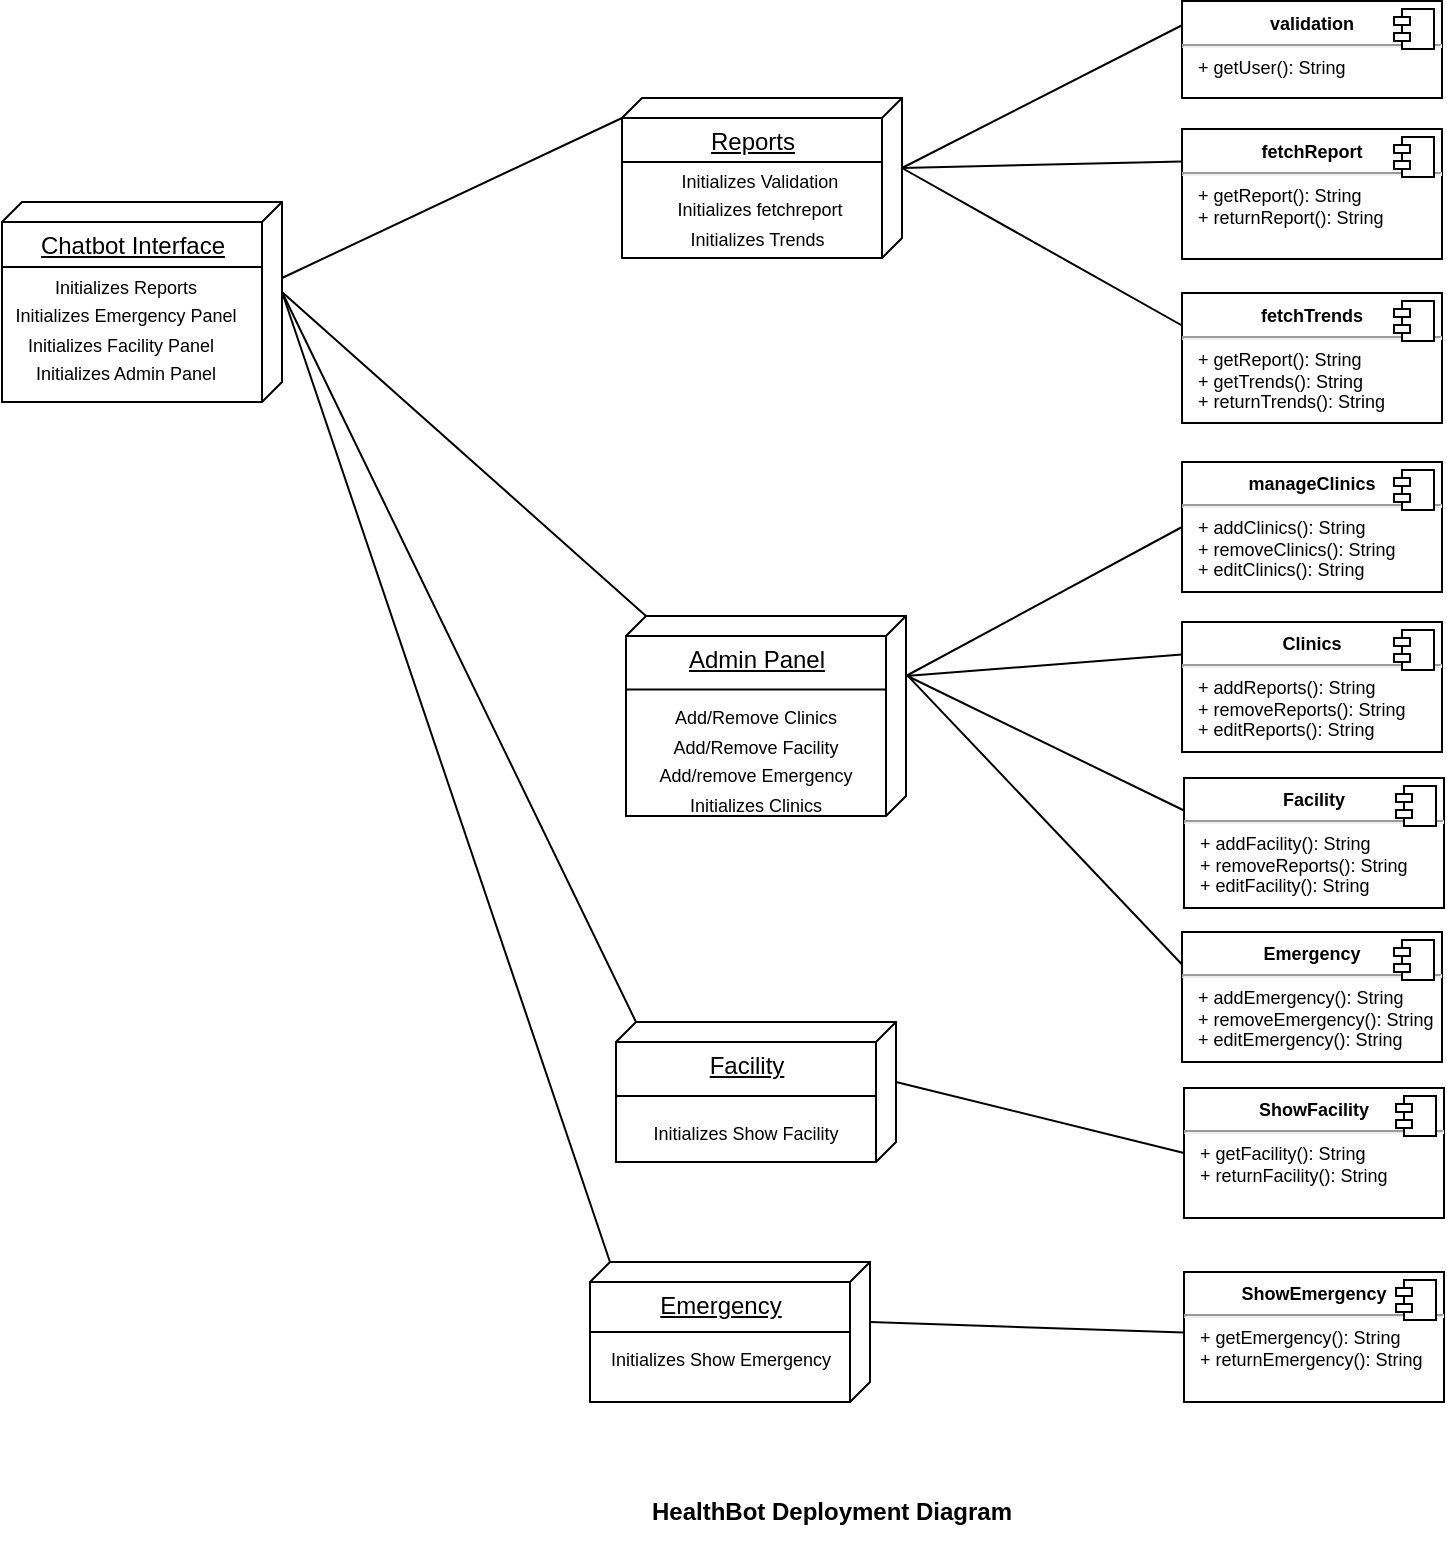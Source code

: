 <mxfile version="15.7.2" type="github">
  <diagram id="toIw099PtPl3Hnat31Ja" name="Page-1">
    <mxGraphModel dx="782" dy="432" grid="1" gridSize="10" guides="1" tooltips="1" connect="1" arrows="1" fold="1" page="1" pageScale="1" pageWidth="850" pageHeight="1100" math="0" shadow="0">
      <root>
        <mxCell id="0" />
        <mxCell id="1" parent="0" />
        <mxCell id="PIF15bUk4evdqEmm_p8N-2" value="Chatbot Interface" style="verticalAlign=top;align=center;spacingTop=8;spacingLeft=2;spacingRight=12;shape=cube;size=10;direction=south;fontStyle=4;html=1;" vertex="1" parent="1">
          <mxGeometry x="60" y="120" width="140" height="100" as="geometry" />
        </mxCell>
        <mxCell id="PIF15bUk4evdqEmm_p8N-3" value="" style="line;strokeWidth=1;fillColor=none;align=left;verticalAlign=middle;spacingTop=-1;spacingLeft=3;spacingRight=3;rotatable=0;labelPosition=right;points=[];portConstraint=eastwest;" vertex="1" parent="1">
          <mxGeometry x="60" y="148.5" width="130" height="8" as="geometry" />
        </mxCell>
        <mxCell id="PIF15bUk4evdqEmm_p8N-4" value="&lt;font style=&quot;font-size: 9px&quot;&gt;Initializes Reports&lt;br&gt;Initializes Emergency Panel&lt;br&gt;Initializes Facility Panel&amp;nbsp;&amp;nbsp;&lt;br&gt;Initializes Admin Panel&lt;br&gt;&lt;/font&gt;" style="text;html=1;strokeColor=none;fillColor=none;align=center;verticalAlign=middle;whiteSpace=wrap;rounded=0;" vertex="1" parent="1">
          <mxGeometry x="62" y="173" width="120" height="20" as="geometry" />
        </mxCell>
        <mxCell id="PIF15bUk4evdqEmm_p8N-5" value="" style="endArrow=none;html=1;rounded=0;fontSize=9;entryX=0;entryY=0;entryDx=10;entryDy=140;entryPerimeter=0;" edge="1" parent="1" target="PIF15bUk4evdqEmm_p8N-6">
          <mxGeometry width="50" height="50" relative="1" as="geometry">
            <mxPoint x="200" y="158" as="sourcePoint" />
            <mxPoint x="441" y="158" as="targetPoint" />
          </mxGeometry>
        </mxCell>
        <mxCell id="PIF15bUk4evdqEmm_p8N-6" value="Reports" style="verticalAlign=top;align=center;spacingTop=8;spacingLeft=2;spacingRight=12;shape=cube;size=10;direction=south;fontStyle=4;html=1;" vertex="1" parent="1">
          <mxGeometry x="370" y="68" width="140" height="80" as="geometry" />
        </mxCell>
        <mxCell id="PIF15bUk4evdqEmm_p8N-8" value="" style="line;strokeWidth=1;fillColor=none;align=left;verticalAlign=middle;spacingTop=-1;spacingLeft=3;spacingRight=3;rotatable=0;labelPosition=right;points=[];portConstraint=eastwest;" vertex="1" parent="1">
          <mxGeometry x="370" y="96" width="130" height="8" as="geometry" />
        </mxCell>
        <mxCell id="PIF15bUk4evdqEmm_p8N-9" value="&lt;font style=&quot;font-size: 9px&quot;&gt;Initializes Validation&lt;br&gt;Initializes fetchreport&lt;br&gt;Initializes Trends&amp;nbsp;&lt;br&gt;&lt;br&gt;&lt;/font&gt;" style="text;html=1;strokeColor=none;fillColor=none;align=center;verticalAlign=middle;whiteSpace=wrap;rounded=0;" vertex="1" parent="1">
          <mxGeometry x="384" y="120" width="110" height="20" as="geometry" />
        </mxCell>
        <mxCell id="PIF15bUk4evdqEmm_p8N-10" value="&lt;p style=&quot;margin: 0px ; margin-top: 6px ; text-align: center&quot;&gt;&lt;b&gt;fetchReport&lt;/b&gt;&lt;/p&gt;&lt;hr&gt;&lt;p style=&quot;margin: 0px ; margin-left: 8px&quot;&gt;+ getReport(): String&lt;br&gt;+ returnReport(): String&lt;/p&gt;" style="align=left;overflow=fill;html=1;dropTarget=0;fontSize=9;" vertex="1" parent="1">
          <mxGeometry x="650" y="83.5" width="130" height="65" as="geometry" />
        </mxCell>
        <mxCell id="PIF15bUk4evdqEmm_p8N-11" value="" style="shape=component;jettyWidth=8;jettyHeight=4;fontSize=9;align=center;" vertex="1" parent="PIF15bUk4evdqEmm_p8N-10">
          <mxGeometry x="1" width="20" height="20" relative="1" as="geometry">
            <mxPoint x="-24" y="4" as="offset" />
          </mxGeometry>
        </mxCell>
        <mxCell id="PIF15bUk4evdqEmm_p8N-12" value="&lt;p style=&quot;margin: 0px ; margin-top: 6px ; text-align: center&quot;&gt;&lt;b&gt;validation&lt;/b&gt;&lt;/p&gt;&lt;hr&gt;&lt;p style=&quot;margin: 0px ; margin-left: 8px&quot;&gt;+ getUser(): String&lt;br&gt;&lt;/p&gt;" style="align=left;overflow=fill;html=1;dropTarget=0;fontSize=9;" vertex="1" parent="1">
          <mxGeometry x="650" y="19.5" width="130" height="48.5" as="geometry" />
        </mxCell>
        <mxCell id="PIF15bUk4evdqEmm_p8N-13" value="" style="shape=component;jettyWidth=8;jettyHeight=4;fontSize=9;align=center;" vertex="1" parent="PIF15bUk4evdqEmm_p8N-12">
          <mxGeometry x="1" width="20" height="20" relative="1" as="geometry">
            <mxPoint x="-24" y="4" as="offset" />
          </mxGeometry>
        </mxCell>
        <mxCell id="PIF15bUk4evdqEmm_p8N-15" value="" style="endArrow=none;html=1;rounded=0;fontSize=9;exitX=0;exitY=0;exitDx=35;exitDy=0;exitPerimeter=0;entryX=0;entryY=0.25;entryDx=0;entryDy=0;" edge="1" parent="1" source="PIF15bUk4evdqEmm_p8N-6" target="PIF15bUk4evdqEmm_p8N-12">
          <mxGeometry width="50" height="50" relative="1" as="geometry">
            <mxPoint x="560.0" y="68.0" as="sourcePoint" />
            <mxPoint x="560.64" y="25.225" as="targetPoint" />
          </mxGeometry>
        </mxCell>
        <mxCell id="PIF15bUk4evdqEmm_p8N-16" value="" style="endArrow=none;html=1;rounded=0;fontSize=9;entryX=0;entryY=0.25;entryDx=0;entryDy=0;exitX=0;exitY=0;exitDx=35;exitDy=0;exitPerimeter=0;" edge="1" parent="1" source="PIF15bUk4evdqEmm_p8N-6" target="PIF15bUk4evdqEmm_p8N-10">
          <mxGeometry width="50" height="50" relative="1" as="geometry">
            <mxPoint x="560" y="67" as="sourcePoint" />
            <mxPoint x="590" y="127" as="targetPoint" />
          </mxGeometry>
        </mxCell>
        <mxCell id="PIF15bUk4evdqEmm_p8N-18" value="Admin Panel" style="verticalAlign=top;align=center;spacingTop=8;spacingLeft=2;spacingRight=12;shape=cube;size=10;direction=south;fontStyle=4;html=1;" vertex="1" parent="1">
          <mxGeometry x="372" y="327" width="140" height="100" as="geometry" />
        </mxCell>
        <mxCell id="PIF15bUk4evdqEmm_p8N-19" value="" style="line;strokeWidth=1;fillColor=none;align=left;verticalAlign=middle;spacingTop=-1;spacingLeft=3;spacingRight=3;rotatable=0;labelPosition=right;points=[];portConstraint=eastwest;" vertex="1" parent="1">
          <mxGeometry x="372" y="362.5" width="130" height="2.5" as="geometry" />
        </mxCell>
        <mxCell id="PIF15bUk4evdqEmm_p8N-20" value="&lt;font style=&quot;font-size: 9px&quot;&gt;Add/Remove Clinics&lt;br&gt;Add/Remove Facility&lt;br&gt;Add/remove Emergency&lt;br&gt;Initializes Clinics&lt;br&gt;&amp;nbsp;&lt;br&gt;&lt;br&gt;&lt;/font&gt;" style="text;html=1;strokeColor=none;fillColor=none;align=center;verticalAlign=middle;whiteSpace=wrap;rounded=0;" vertex="1" parent="1">
          <mxGeometry x="382" y="404" width="110" height="18.5" as="geometry" />
        </mxCell>
        <mxCell id="PIF15bUk4evdqEmm_p8N-21" value="&lt;p style=&quot;margin: 0px ; margin-top: 6px ; text-align: center&quot;&gt;&lt;b&gt;fetchTrends&lt;/b&gt;&lt;/p&gt;&lt;hr&gt;&lt;p style=&quot;margin: 0px ; margin-left: 8px&quot;&gt;+ getReport(): String&lt;br&gt;+ getTrends(): String&lt;/p&gt;&lt;p style=&quot;margin: 0px ; margin-left: 8px&quot;&gt;+ returnTrends(): String&lt;/p&gt;" style="align=left;overflow=fill;html=1;dropTarget=0;fontSize=9;" vertex="1" parent="1">
          <mxGeometry x="650" y="165.5" width="130" height="65" as="geometry" />
        </mxCell>
        <mxCell id="PIF15bUk4evdqEmm_p8N-22" value="" style="shape=component;jettyWidth=8;jettyHeight=4;fontSize=9;align=center;" vertex="1" parent="PIF15bUk4evdqEmm_p8N-21">
          <mxGeometry x="1" width="20" height="20" relative="1" as="geometry">
            <mxPoint x="-24" y="4" as="offset" />
          </mxGeometry>
        </mxCell>
        <mxCell id="PIF15bUk4evdqEmm_p8N-23" value="" style="endArrow=none;html=1;rounded=0;fontSize=9;entryX=0;entryY=0.25;entryDx=0;entryDy=0;exitX=0;exitY=0;exitDx=35;exitDy=0;exitPerimeter=0;" edge="1" parent="1" source="PIF15bUk4evdqEmm_p8N-6" target="PIF15bUk4evdqEmm_p8N-21">
          <mxGeometry width="50" height="50" relative="1" as="geometry">
            <mxPoint x="560" y="67" as="sourcePoint" />
            <mxPoint x="590" y="236.5" as="targetPoint" />
          </mxGeometry>
        </mxCell>
        <mxCell id="PIF15bUk4evdqEmm_p8N-25" value="Facility" style="verticalAlign=top;align=center;spacingTop=8;spacingLeft=2;spacingRight=12;shape=cube;size=10;direction=south;fontStyle=4;html=1;" vertex="1" parent="1">
          <mxGeometry x="367" y="530" width="140" height="70" as="geometry" />
        </mxCell>
        <mxCell id="PIF15bUk4evdqEmm_p8N-27" value="Emergency" style="verticalAlign=top;align=center;spacingTop=8;spacingLeft=2;spacingRight=12;shape=cube;size=10;direction=south;fontStyle=4;html=1;" vertex="1" parent="1">
          <mxGeometry x="354" y="650" width="140" height="70" as="geometry" />
        </mxCell>
        <mxCell id="PIF15bUk4evdqEmm_p8N-28" value="" style="endArrow=none;html=1;rounded=0;fontSize=9;exitX=0;exitY=0;exitDx=45;exitDy=0;exitPerimeter=0;entryX=0;entryY=0;entryDx=0;entryDy=130;entryPerimeter=0;" edge="1" parent="1" source="PIF15bUk4evdqEmm_p8N-2" target="PIF15bUk4evdqEmm_p8N-18">
          <mxGeometry width="50" height="50" relative="1" as="geometry">
            <mxPoint x="241" y="157.7" as="sourcePoint" />
            <mxPoint x="376" y="246" as="targetPoint" />
          </mxGeometry>
        </mxCell>
        <mxCell id="PIF15bUk4evdqEmm_p8N-29" value="" style="endArrow=none;html=1;rounded=0;fontSize=9;exitX=0;exitY=0;exitDx=45;exitDy=0;exitPerimeter=0;entryX=0;entryY=0;entryDx=0;entryDy=130;entryPerimeter=0;" edge="1" parent="1" source="PIF15bUk4evdqEmm_p8N-2" target="PIF15bUk4evdqEmm_p8N-25">
          <mxGeometry width="50" height="50" relative="1" as="geometry">
            <mxPoint x="250" y="168.7" as="sourcePoint" />
            <mxPoint x="385" y="257" as="targetPoint" />
          </mxGeometry>
        </mxCell>
        <mxCell id="PIF15bUk4evdqEmm_p8N-30" value="" style="endArrow=none;html=1;rounded=0;fontSize=9;exitX=0;exitY=0;exitDx=45;exitDy=0;exitPerimeter=0;entryX=0;entryY=0;entryDx=0;entryDy=130;entryPerimeter=0;" edge="1" parent="1" source="PIF15bUk4evdqEmm_p8N-2" target="PIF15bUk4evdqEmm_p8N-27">
          <mxGeometry width="50" height="50" relative="1" as="geometry">
            <mxPoint x="251.4" y="168" as="sourcePoint" />
            <mxPoint x="377.34" y="370.02" as="targetPoint" />
          </mxGeometry>
        </mxCell>
        <mxCell id="PIF15bUk4evdqEmm_p8N-31" value="" style="line;strokeWidth=1;fillColor=none;align=left;verticalAlign=middle;spacingTop=-1;spacingLeft=3;spacingRight=3;rotatable=0;labelPosition=right;points=[];portConstraint=eastwest;" vertex="1" parent="1">
          <mxGeometry x="367" y="563" width="130" height="8" as="geometry" />
        </mxCell>
        <mxCell id="PIF15bUk4evdqEmm_p8N-32" value="&lt;p style=&quot;margin: 0px ; margin-top: 6px ; text-align: center&quot;&gt;&lt;b&gt;manageClinics&lt;/b&gt;&lt;/p&gt;&lt;hr&gt;&lt;p style=&quot;margin: 0px ; margin-left: 8px&quot;&gt;+ addClinics(): String&lt;br&gt;+ removeClinics(): String&lt;/p&gt;&lt;p style=&quot;margin: 0px ; margin-left: 8px&quot;&gt;+ editClinics(): String&lt;/p&gt;" style="align=left;overflow=fill;html=1;dropTarget=0;fontSize=9;" vertex="1" parent="1">
          <mxGeometry x="650" y="250" width="130" height="65" as="geometry" />
        </mxCell>
        <mxCell id="PIF15bUk4evdqEmm_p8N-33" value="" style="shape=component;jettyWidth=8;jettyHeight=4;fontSize=9;align=center;" vertex="1" parent="PIF15bUk4evdqEmm_p8N-32">
          <mxGeometry x="1" width="20" height="20" relative="1" as="geometry">
            <mxPoint x="-24" y="4" as="offset" />
          </mxGeometry>
        </mxCell>
        <mxCell id="PIF15bUk4evdqEmm_p8N-34" value="&lt;p style=&quot;margin: 0px ; margin-top: 6px ; text-align: center&quot;&gt;&lt;b&gt;Clinics&lt;/b&gt;&lt;/p&gt;&lt;hr&gt;&lt;p style=&quot;margin: 0px ; margin-left: 8px&quot;&gt;+ addReports(): String&lt;br&gt;+ removeReports(): String&lt;/p&gt;&lt;p style=&quot;margin: 0px ; margin-left: 8px&quot;&gt;+ editReports(): String&lt;/p&gt;" style="align=left;overflow=fill;html=1;dropTarget=0;fontSize=9;" vertex="1" parent="1">
          <mxGeometry x="650" y="330" width="130" height="65" as="geometry" />
        </mxCell>
        <mxCell id="PIF15bUk4evdqEmm_p8N-35" value="" style="shape=component;jettyWidth=8;jettyHeight=4;fontSize=9;align=center;" vertex="1" parent="PIF15bUk4evdqEmm_p8N-34">
          <mxGeometry x="1" width="20" height="20" relative="1" as="geometry">
            <mxPoint x="-24" y="4" as="offset" />
          </mxGeometry>
        </mxCell>
        <mxCell id="PIF15bUk4evdqEmm_p8N-36" value="" style="endArrow=none;html=1;rounded=0;fontSize=9;exitX=0;exitY=0;exitDx=30;exitDy=0;exitPerimeter=0;entryX=0;entryY=0.5;entryDx=0;entryDy=0;" edge="1" parent="1" source="PIF15bUk4evdqEmm_p8N-18" target="PIF15bUk4evdqEmm_p8N-32">
          <mxGeometry width="50" height="50" relative="1" as="geometry">
            <mxPoint x="510" y="245.0" as="sourcePoint" />
            <mxPoint x="680.6" y="298.3" as="targetPoint" />
          </mxGeometry>
        </mxCell>
        <mxCell id="PIF15bUk4evdqEmm_p8N-37" value="" style="endArrow=none;html=1;rounded=0;fontSize=9;exitX=0;exitY=0;exitDx=30;exitDy=0;exitPerimeter=0;entryX=0;entryY=0.25;entryDx=0;entryDy=0;" edge="1" parent="1" source="PIF15bUk4evdqEmm_p8N-18" target="PIF15bUk4evdqEmm_p8N-34">
          <mxGeometry width="50" height="50" relative="1" as="geometry">
            <mxPoint x="522" y="240" as="sourcePoint" />
            <mxPoint x="610" y="298" as="targetPoint" />
          </mxGeometry>
        </mxCell>
        <mxCell id="PIF15bUk4evdqEmm_p8N-40" value="&lt;font style=&quot;font-size: 9px&quot;&gt;Initializes Show Facility&lt;br&gt;&lt;/font&gt;" style="text;html=1;strokeColor=none;fillColor=none;align=center;verticalAlign=middle;whiteSpace=wrap;rounded=0;" vertex="1" parent="1">
          <mxGeometry x="377" y="576" width="110" height="18.5" as="geometry" />
        </mxCell>
        <mxCell id="PIF15bUk4evdqEmm_p8N-41" value="&lt;p style=&quot;margin: 0px ; margin-top: 6px ; text-align: center&quot;&gt;&lt;b&gt;Facility&lt;/b&gt;&lt;/p&gt;&lt;hr&gt;&lt;p style=&quot;margin: 0px ; margin-left: 8px&quot;&gt;+ addFacility(): String&lt;br&gt;+ removeReports(): String&lt;/p&gt;&lt;p style=&quot;margin: 0px ; margin-left: 8px&quot;&gt;+ editFacility(): String&lt;/p&gt;" style="align=left;overflow=fill;html=1;dropTarget=0;fontSize=9;" vertex="1" parent="1">
          <mxGeometry x="651" y="408" width="130" height="65" as="geometry" />
        </mxCell>
        <mxCell id="PIF15bUk4evdqEmm_p8N-42" value="" style="shape=component;jettyWidth=8;jettyHeight=4;fontSize=9;align=center;" vertex="1" parent="PIF15bUk4evdqEmm_p8N-41">
          <mxGeometry x="1" width="20" height="20" relative="1" as="geometry">
            <mxPoint x="-24" y="4" as="offset" />
          </mxGeometry>
        </mxCell>
        <mxCell id="PIF15bUk4evdqEmm_p8N-43" value="&lt;p style=&quot;margin: 0px ; margin-top: 6px ; text-align: center&quot;&gt;&lt;b&gt;Emergency&lt;/b&gt;&lt;/p&gt;&lt;hr&gt;&lt;p style=&quot;margin: 0px ; margin-left: 8px&quot;&gt;+ addEmergency(): String&lt;br&gt;+ removeEmergency(): String&lt;/p&gt;&lt;p style=&quot;margin: 0px ; margin-left: 8px&quot;&gt;+ editEmergency(): String&lt;/p&gt;" style="align=left;overflow=fill;html=1;dropTarget=0;fontSize=9;" vertex="1" parent="1">
          <mxGeometry x="650" y="485" width="130" height="65" as="geometry" />
        </mxCell>
        <mxCell id="PIF15bUk4evdqEmm_p8N-44" value="" style="shape=component;jettyWidth=8;jettyHeight=4;fontSize=9;align=center;" vertex="1" parent="PIF15bUk4evdqEmm_p8N-43">
          <mxGeometry x="1" width="20" height="20" relative="1" as="geometry">
            <mxPoint x="-24" y="4" as="offset" />
          </mxGeometry>
        </mxCell>
        <mxCell id="PIF15bUk4evdqEmm_p8N-45" value="" style="endArrow=none;html=1;rounded=0;fontSize=9;exitX=0.3;exitY=-0.005;exitDx=0;exitDy=0;exitPerimeter=0;entryX=0;entryY=0.25;entryDx=0;entryDy=0;" edge="1" parent="1" source="PIF15bUk4evdqEmm_p8N-18" target="PIF15bUk4evdqEmm_p8N-41">
          <mxGeometry width="50" height="50" relative="1" as="geometry">
            <mxPoint x="522" y="240" as="sourcePoint" />
            <mxPoint x="660" y="340" as="targetPoint" />
          </mxGeometry>
        </mxCell>
        <mxCell id="PIF15bUk4evdqEmm_p8N-46" value="" style="endArrow=none;html=1;rounded=0;fontSize=9;entryX=0;entryY=0.25;entryDx=0;entryDy=0;exitX=0.297;exitY=-0.005;exitDx=0;exitDy=0;exitPerimeter=0;" edge="1" parent="1" source="PIF15bUk4evdqEmm_p8N-18" target="PIF15bUk4evdqEmm_p8N-43">
          <mxGeometry width="50" height="50" relative="1" as="geometry">
            <mxPoint x="520" y="360" as="sourcePoint" />
            <mxPoint x="651" y="424.75" as="targetPoint" />
          </mxGeometry>
        </mxCell>
        <mxCell id="PIF15bUk4evdqEmm_p8N-48" value="&lt;p style=&quot;margin: 0px ; margin-top: 6px ; text-align: center&quot;&gt;&lt;b&gt;ShowFacility&lt;/b&gt;&lt;/p&gt;&lt;hr&gt;&lt;p style=&quot;margin: 0px ; margin-left: 8px&quot;&gt;+ getFacility(): String&lt;br&gt;+ returnFacility(): String&lt;/p&gt;&lt;p style=&quot;margin: 0px ; margin-left: 8px&quot;&gt;&lt;br&gt;&lt;/p&gt;" style="align=left;overflow=fill;html=1;dropTarget=0;fontSize=9;" vertex="1" parent="1">
          <mxGeometry x="651" y="563" width="130" height="65" as="geometry" />
        </mxCell>
        <mxCell id="PIF15bUk4evdqEmm_p8N-49" value="" style="shape=component;jettyWidth=8;jettyHeight=4;fontSize=9;align=center;" vertex="1" parent="PIF15bUk4evdqEmm_p8N-48">
          <mxGeometry x="1" width="20" height="20" relative="1" as="geometry">
            <mxPoint x="-24" y="4" as="offset" />
          </mxGeometry>
        </mxCell>
        <mxCell id="PIF15bUk4evdqEmm_p8N-50" value="" style="endArrow=none;html=1;rounded=0;fontSize=9;exitX=0;exitY=0;exitDx=30;exitDy=0;exitPerimeter=0;entryX=0;entryY=0.5;entryDx=0;entryDy=0;" edge="1" parent="1" source="PIF15bUk4evdqEmm_p8N-25" target="PIF15bUk4evdqEmm_p8N-48">
          <mxGeometry width="50" height="50" relative="1" as="geometry">
            <mxPoint x="550" y="670" as="sourcePoint" />
            <mxPoint x="600" y="620" as="targetPoint" />
          </mxGeometry>
        </mxCell>
        <mxCell id="PIF15bUk4evdqEmm_p8N-51" value="" style="line;strokeWidth=1;fillColor=none;align=left;verticalAlign=middle;spacingTop=-1;spacingLeft=3;spacingRight=3;rotatable=0;labelPosition=right;points=[];portConstraint=eastwest;" vertex="1" parent="1">
          <mxGeometry x="354" y="681" width="130" height="8" as="geometry" />
        </mxCell>
        <mxCell id="PIF15bUk4evdqEmm_p8N-52" value="&lt;font style=&quot;font-size: 9px&quot;&gt;Initializes Show Emergency&lt;br&gt;&lt;/font&gt;" style="text;html=1;strokeColor=none;fillColor=none;align=center;verticalAlign=middle;whiteSpace=wrap;rounded=0;" vertex="1" parent="1">
          <mxGeometry x="362.5" y="689" width="113" height="18.5" as="geometry" />
        </mxCell>
        <mxCell id="PIF15bUk4evdqEmm_p8N-53" value="&lt;p style=&quot;margin: 0px ; margin-top: 6px ; text-align: center&quot;&gt;&lt;b&gt;ShowEmergency&lt;/b&gt;&lt;/p&gt;&lt;hr&gt;&lt;p style=&quot;margin: 0px ; margin-left: 8px&quot;&gt;+ getEmergency(): String&lt;br&gt;+ returnEmergency(): String&lt;/p&gt;&lt;p style=&quot;margin: 0px ; margin-left: 8px&quot;&gt;&lt;br&gt;&lt;/p&gt;" style="align=left;overflow=fill;html=1;dropTarget=0;fontSize=9;" vertex="1" parent="1">
          <mxGeometry x="651" y="655" width="130" height="65" as="geometry" />
        </mxCell>
        <mxCell id="PIF15bUk4evdqEmm_p8N-54" value="" style="shape=component;jettyWidth=8;jettyHeight=4;fontSize=9;align=center;" vertex="1" parent="PIF15bUk4evdqEmm_p8N-53">
          <mxGeometry x="1" width="20" height="20" relative="1" as="geometry">
            <mxPoint x="-24" y="4" as="offset" />
          </mxGeometry>
        </mxCell>
        <mxCell id="PIF15bUk4evdqEmm_p8N-55" value="" style="endArrow=none;html=1;rounded=0;fontSize=9;exitX=0;exitY=0;exitDx=30;exitDy=0;exitPerimeter=0;" edge="1" parent="1" source="PIF15bUk4evdqEmm_p8N-27" target="PIF15bUk4evdqEmm_p8N-53">
          <mxGeometry width="50" height="50" relative="1" as="geometry">
            <mxPoint x="517" y="570" as="sourcePoint" />
            <mxPoint x="661" y="605.5" as="targetPoint" />
          </mxGeometry>
        </mxCell>
        <mxCell id="PIF15bUk4evdqEmm_p8N-56" value="&lt;font style=&quot;font-size: 12px&quot;&gt;&lt;b&gt;HealthBot Deployment Diagram&lt;/b&gt;&lt;/font&gt;" style="text;html=1;strokeColor=none;fillColor=none;align=center;verticalAlign=middle;whiteSpace=wrap;rounded=0;fontSize=9;" vertex="1" parent="1">
          <mxGeometry x="330" y="760" width="290" height="30" as="geometry" />
        </mxCell>
      </root>
    </mxGraphModel>
  </diagram>
</mxfile>
